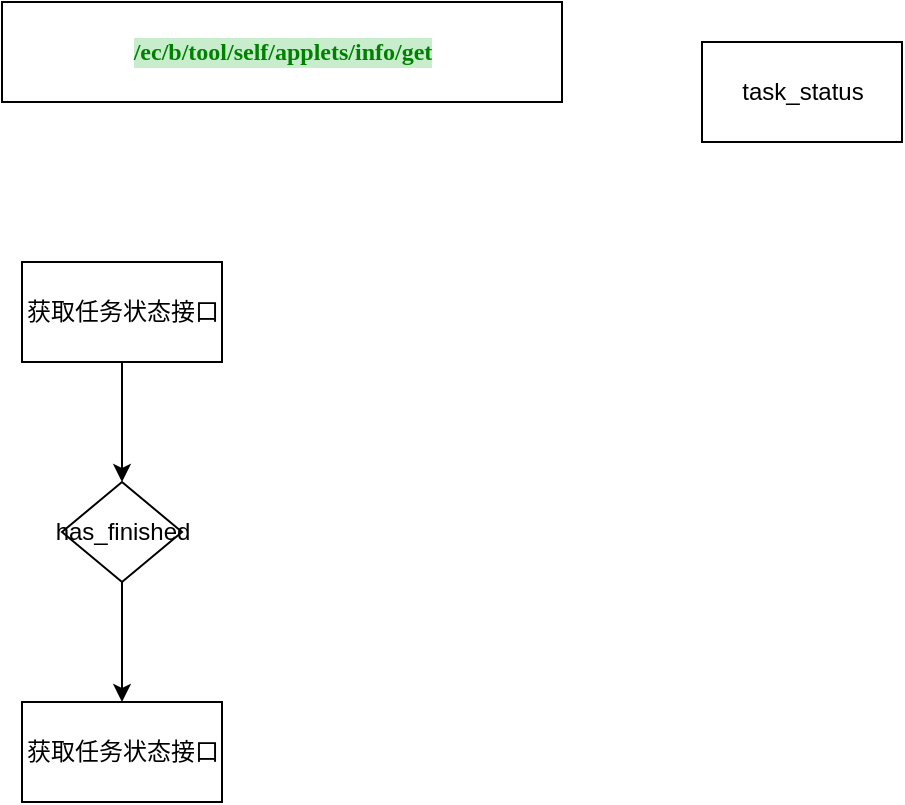 <mxfile version="15.2.9" type="github">
  <diagram id="9rqPlZBYxNERPYK1JP30" name="Page-1">
    <mxGraphModel dx="1186" dy="518" grid="1" gridSize="10" guides="1" tooltips="1" connect="1" arrows="1" fold="1" page="1" pageScale="1" pageWidth="827" pageHeight="1169" math="0" shadow="0">
      <root>
        <mxCell id="0" />
        <mxCell id="1" parent="0" />
        <mxCell id="4tI01lhfBLA41W0nUm5L-3" style="edgeStyle=orthogonalEdgeStyle;rounded=0;orthogonalLoop=1;jettySize=auto;html=1;exitX=0.5;exitY=1;exitDx=0;exitDy=0;" edge="1" parent="1" source="4tI01lhfBLA41W0nUm5L-1" target="4tI01lhfBLA41W0nUm5L-2">
          <mxGeometry relative="1" as="geometry" />
        </mxCell>
        <mxCell id="4tI01lhfBLA41W0nUm5L-1" value="获取任务状态接口" style="html=1;dashed=0;whitespace=wrap;" vertex="1" parent="1">
          <mxGeometry x="220" y="180" width="100" height="50" as="geometry" />
        </mxCell>
        <mxCell id="4tI01lhfBLA41W0nUm5L-5" style="edgeStyle=orthogonalEdgeStyle;rounded=0;orthogonalLoop=1;jettySize=auto;html=1;exitX=0.5;exitY=1;exitDx=0;exitDy=0;entryX=0.5;entryY=0;entryDx=0;entryDy=0;" edge="1" parent="1" source="4tI01lhfBLA41W0nUm5L-2" target="4tI01lhfBLA41W0nUm5L-4">
          <mxGeometry relative="1" as="geometry" />
        </mxCell>
        <mxCell id="4tI01lhfBLA41W0nUm5L-2" value="has_finished" style="shape=rhombus;html=1;dashed=0;whitespace=wrap;perimeter=rhombusPerimeter;" vertex="1" parent="1">
          <mxGeometry x="240" y="290" width="60" height="50" as="geometry" />
        </mxCell>
        <mxCell id="4tI01lhfBLA41W0nUm5L-4" value="获取任务状态接口" style="html=1;dashed=0;whitespace=wrap;" vertex="1" parent="1">
          <mxGeometry x="220" y="400" width="100" height="50" as="geometry" />
        </mxCell>
        <mxCell id="4tI01lhfBLA41W0nUm5L-6" value="&lt;pre style=&quot;background-color: rgb(199 , 237 , 204) ; font-family: &amp;#34;menlo&amp;#34; ; font-size: 9pt&quot;&gt;&lt;span style=&quot;color: #008000 ; font-weight: bold&quot;&gt;/ec/b/tool/self/applets/info/get&lt;/span&gt;&lt;/pre&gt;" style="html=1;dashed=0;whitespace=wrap;" vertex="1" parent="1">
          <mxGeometry x="210" y="50" width="280" height="50" as="geometry" />
        </mxCell>
        <mxCell id="4tI01lhfBLA41W0nUm5L-7" value="task_status" style="html=1;dashed=0;whitespace=wrap;" vertex="1" parent="1">
          <mxGeometry x="560" y="70" width="100" height="50" as="geometry" />
        </mxCell>
      </root>
    </mxGraphModel>
  </diagram>
</mxfile>
